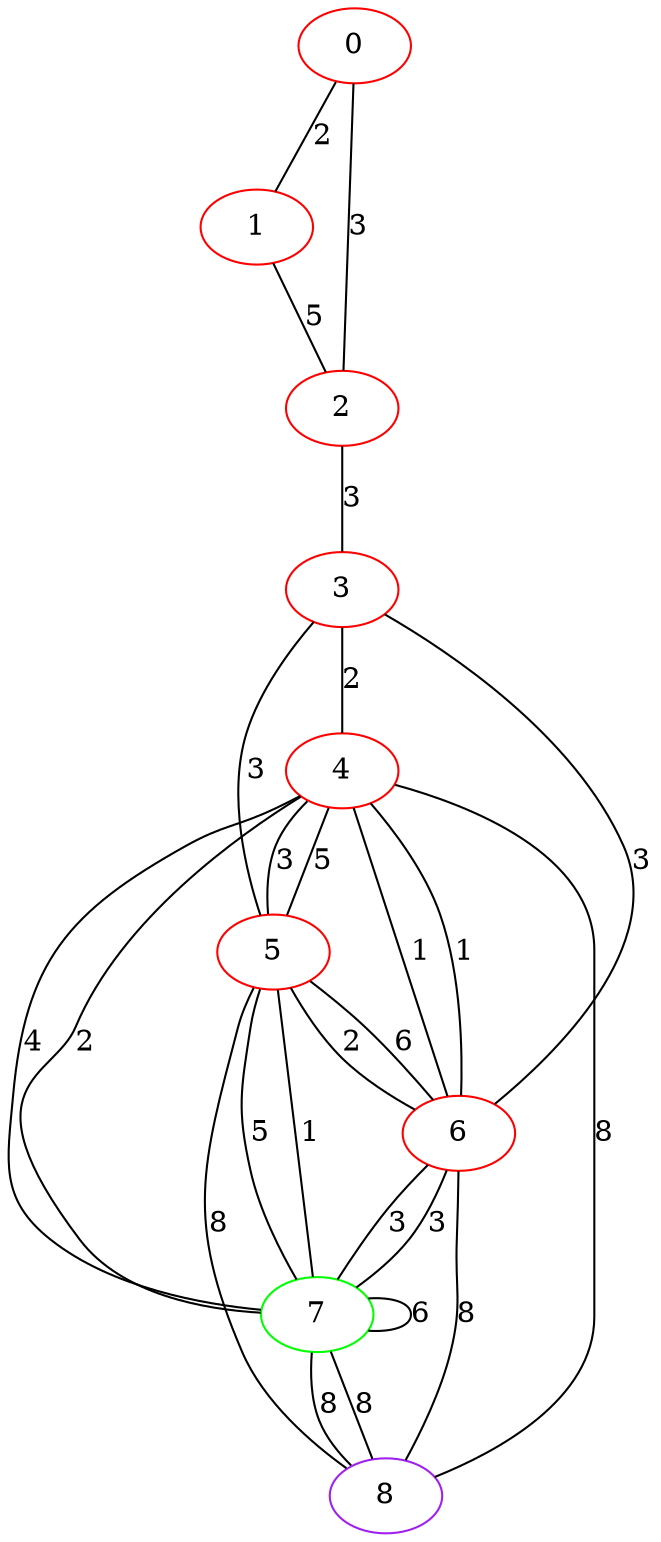 graph "" {
0 [color=red, weight=1];
1 [color=red, weight=1];
2 [color=red, weight=1];
3 [color=red, weight=1];
4 [color=red, weight=1];
5 [color=red, weight=1];
6 [color=red, weight=1];
7 [color=green, weight=2];
8 [color=purple, weight=4];
0 -- 1  [key=0, label=2];
0 -- 2  [key=0, label=3];
1 -- 2  [key=0, label=5];
2 -- 3  [key=0, label=3];
3 -- 4  [key=0, label=2];
3 -- 5  [key=0, label=3];
3 -- 6  [key=0, label=3];
4 -- 8  [key=0, label=8];
4 -- 5  [key=0, label=5];
4 -- 5  [key=1, label=3];
4 -- 6  [key=0, label=1];
4 -- 6  [key=1, label=1];
4 -- 7  [key=0, label=2];
4 -- 7  [key=1, label=4];
5 -- 8  [key=0, label=8];
5 -- 6  [key=0, label=6];
5 -- 6  [key=1, label=2];
5 -- 7  [key=0, label=5];
5 -- 7  [key=1, label=1];
6 -- 8  [key=0, label=8];
6 -- 7  [key=0, label=3];
6 -- 7  [key=1, label=3];
7 -- 8  [key=0, label=8];
7 -- 8  [key=1, label=8];
7 -- 7  [key=0, label=6];
}
